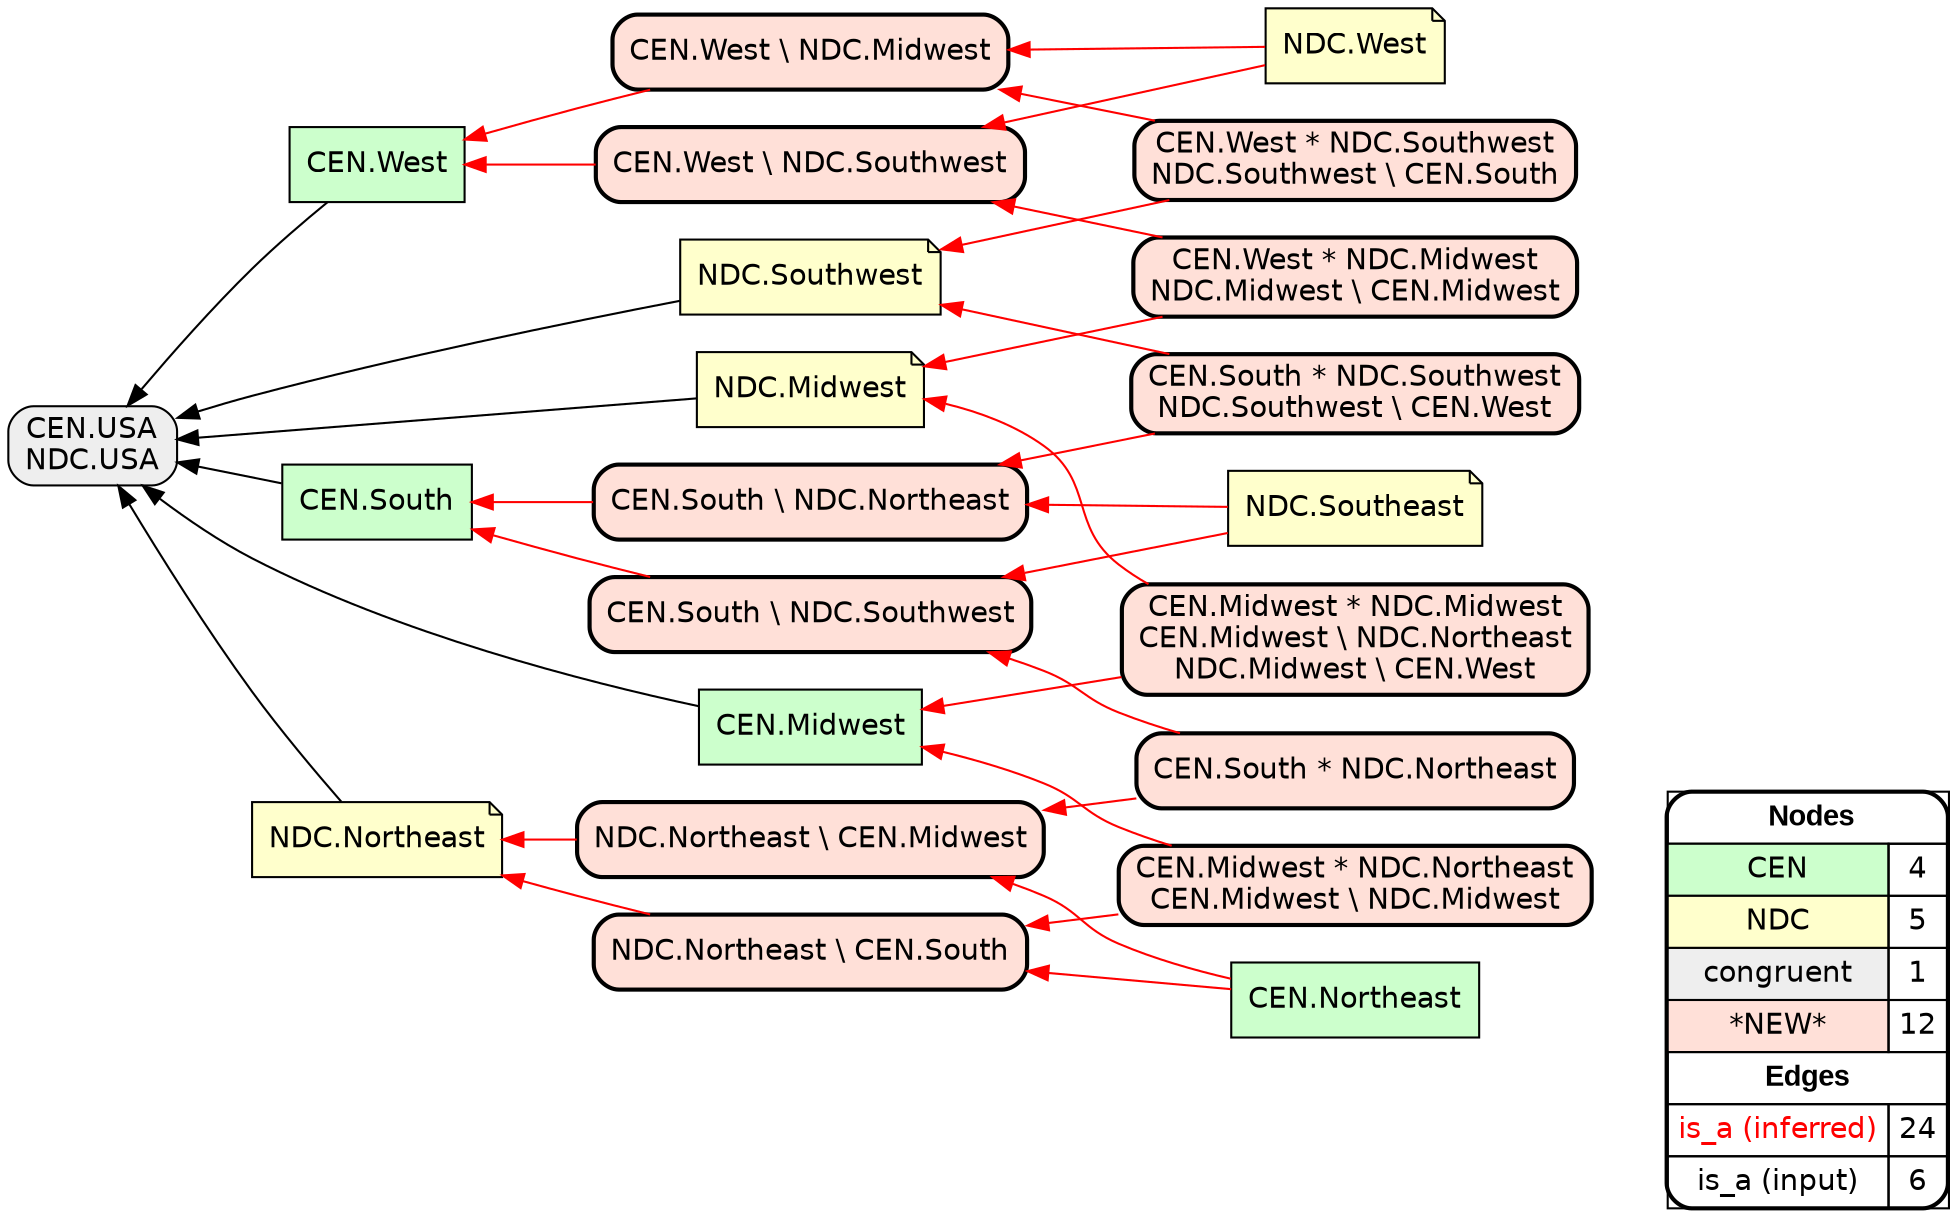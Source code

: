digraph{
rankdir=RL
node[shape=box style=filled fillcolor="#CCFFCC" fontname="helvetica"] 
"CEN.West"
"CEN.Northeast"
"CEN.South"
"CEN.Midwest"
node[shape=note style=filled fillcolor="#FFFFCC" fontname="helvetica"] 
"NDC.Midwest"
"NDC.Southwest"
"NDC.West"
"NDC.Southeast"
"NDC.Northeast"
node[shape=box style="filled,rounded" fillcolor="#EEEEEE" fontname="helvetica"] 
"CEN.USA\nNDC.USA"
node[shape=box style="filled,rounded,bold" fillcolor="#FFE0D8" fontname="helvetica"] 
"CEN.West * NDC.Midwest\nNDC.Midwest \\ CEN.Midwest"
"CEN.Midwest * NDC.Midwest\nCEN.Midwest \\ NDC.Northeast\nNDC.Midwest \\ CEN.West"
"CEN.West \\ NDC.Midwest"
"CEN.West * NDC.Southwest\nNDC.Southwest \\ CEN.South"
"CEN.South \\ NDC.Southwest"
"CEN.South \\ NDC.Northeast"
"CEN.Midwest * NDC.Northeast\nCEN.Midwest \\ NDC.Midwest"
"CEN.West \\ NDC.Southwest"
"CEN.South * NDC.Southwest\nNDC.Southwest \\ CEN.West"
"CEN.South * NDC.Northeast"
"NDC.Northeast \\ CEN.Midwest"
"NDC.Northeast \\ CEN.South"
edge[arrowhead=normal style=dotted color="#000000" constraint=true penwidth=1]
edge[arrowhead=normal style=solid color="#FF0000" constraint=true penwidth=1]
"CEN.South * NDC.Southwest\nNDC.Southwest \\ CEN.West" -> "CEN.South \\ NDC.Northeast"
"CEN.West \\ NDC.Southwest" -> "CEN.West"
"NDC.Southeast" -> "CEN.South \\ NDC.Southwest"
"NDC.West" -> "CEN.West \\ NDC.Midwest"
"NDC.Northeast \\ CEN.Midwest" -> "NDC.Northeast"
"CEN.Northeast" -> "NDC.Northeast \\ CEN.Midwest"
"CEN.West * NDC.Southwest\nNDC.Southwest \\ CEN.South" -> "CEN.West \\ NDC.Midwest"
"CEN.Midwest * NDC.Northeast\nCEN.Midwest \\ NDC.Midwest" -> "NDC.Northeast \\ CEN.South"
"CEN.South \\ NDC.Southwest" -> "CEN.South"
"CEN.West \\ NDC.Midwest" -> "CEN.West"
"CEN.South * NDC.Northeast" -> "NDC.Northeast \\ CEN.Midwest"
"CEN.South * NDC.Southwest\nNDC.Southwest \\ CEN.West" -> "NDC.Southwest"
"CEN.South * NDC.Northeast" -> "CEN.South \\ NDC.Southwest"
"CEN.Northeast" -> "NDC.Northeast \\ CEN.South"
"CEN.West * NDC.Southwest\nNDC.Southwest \\ CEN.South" -> "NDC.Southwest"
"CEN.West * NDC.Midwest\nNDC.Midwest \\ CEN.Midwest" -> "NDC.Midwest"
"CEN.West * NDC.Midwest\nNDC.Midwest \\ CEN.Midwest" -> "CEN.West \\ NDC.Southwest"
"CEN.South \\ NDC.Northeast" -> "CEN.South"
"CEN.Midwest * NDC.Midwest\nCEN.Midwest \\ NDC.Northeast\nNDC.Midwest \\ CEN.West" -> "NDC.Midwest"
"NDC.Northeast \\ CEN.South" -> "NDC.Northeast"
"CEN.Midwest * NDC.Northeast\nCEN.Midwest \\ NDC.Midwest" -> "CEN.Midwest"
"NDC.West" -> "CEN.West \\ NDC.Southwest"
"NDC.Southeast" -> "CEN.South \\ NDC.Northeast"
"CEN.Midwest * NDC.Midwest\nCEN.Midwest \\ NDC.Northeast\nNDC.Midwest \\ CEN.West" -> "CEN.Midwest"
edge[arrowhead=normal style=solid color="#000000" constraint=true penwidth=1]
"CEN.Midwest" -> "CEN.USA\nNDC.USA"
"NDC.Northeast" -> "CEN.USA\nNDC.USA"
"NDC.Midwest" -> "CEN.USA\nNDC.USA"
"NDC.Southwest" -> "CEN.USA\nNDC.USA"
"CEN.West" -> "CEN.USA\nNDC.USA"
"CEN.South" -> "CEN.USA\nNDC.USA"
node[shape=box] 
{rank=source Legend [fillcolor= white margin=0 label=< 
 <TABLE BORDER="0" CELLBORDER="1" CELLSPACING="0" CELLPADDING="4"> 
<TR> <TD COLSPAN="2"><font face="Arial Black"> Nodes</font></TD> </TR> 
<TR> 
 <TD bgcolor="#CCFFCC" fontname="helvetica">CEN</TD> 
 <TD>4</TD> 
 </TR> 
<TR> 
 <TD bgcolor="#FFFFCC" fontname="helvetica">NDC</TD> 
 <TD>5</TD> 
 </TR> 
<TR> 
 <TD bgcolor="#EEEEEE" fontname="helvetica">congruent</TD> 
 <TD>1</TD> 
 </TR> 
<TR> 
 <TD bgcolor="#FFE0D8" fontname="helvetica">*NEW*</TD> 
 <TD>12</TD> 
 </TR> 
<TR> <TD COLSPAN="2"><font face = "Arial Black"> Edges </font></TD> </TR> 
<TR> 
 <TD><font color ="#FF0000">is_a (inferred)</font></TD><TD>24</TD>
</TR>
<TR> 
 <TD><font color ="#000000">is_a (input)</font></TD><TD>6</TD>
</TR>
</TABLE> 
 >] } 
}